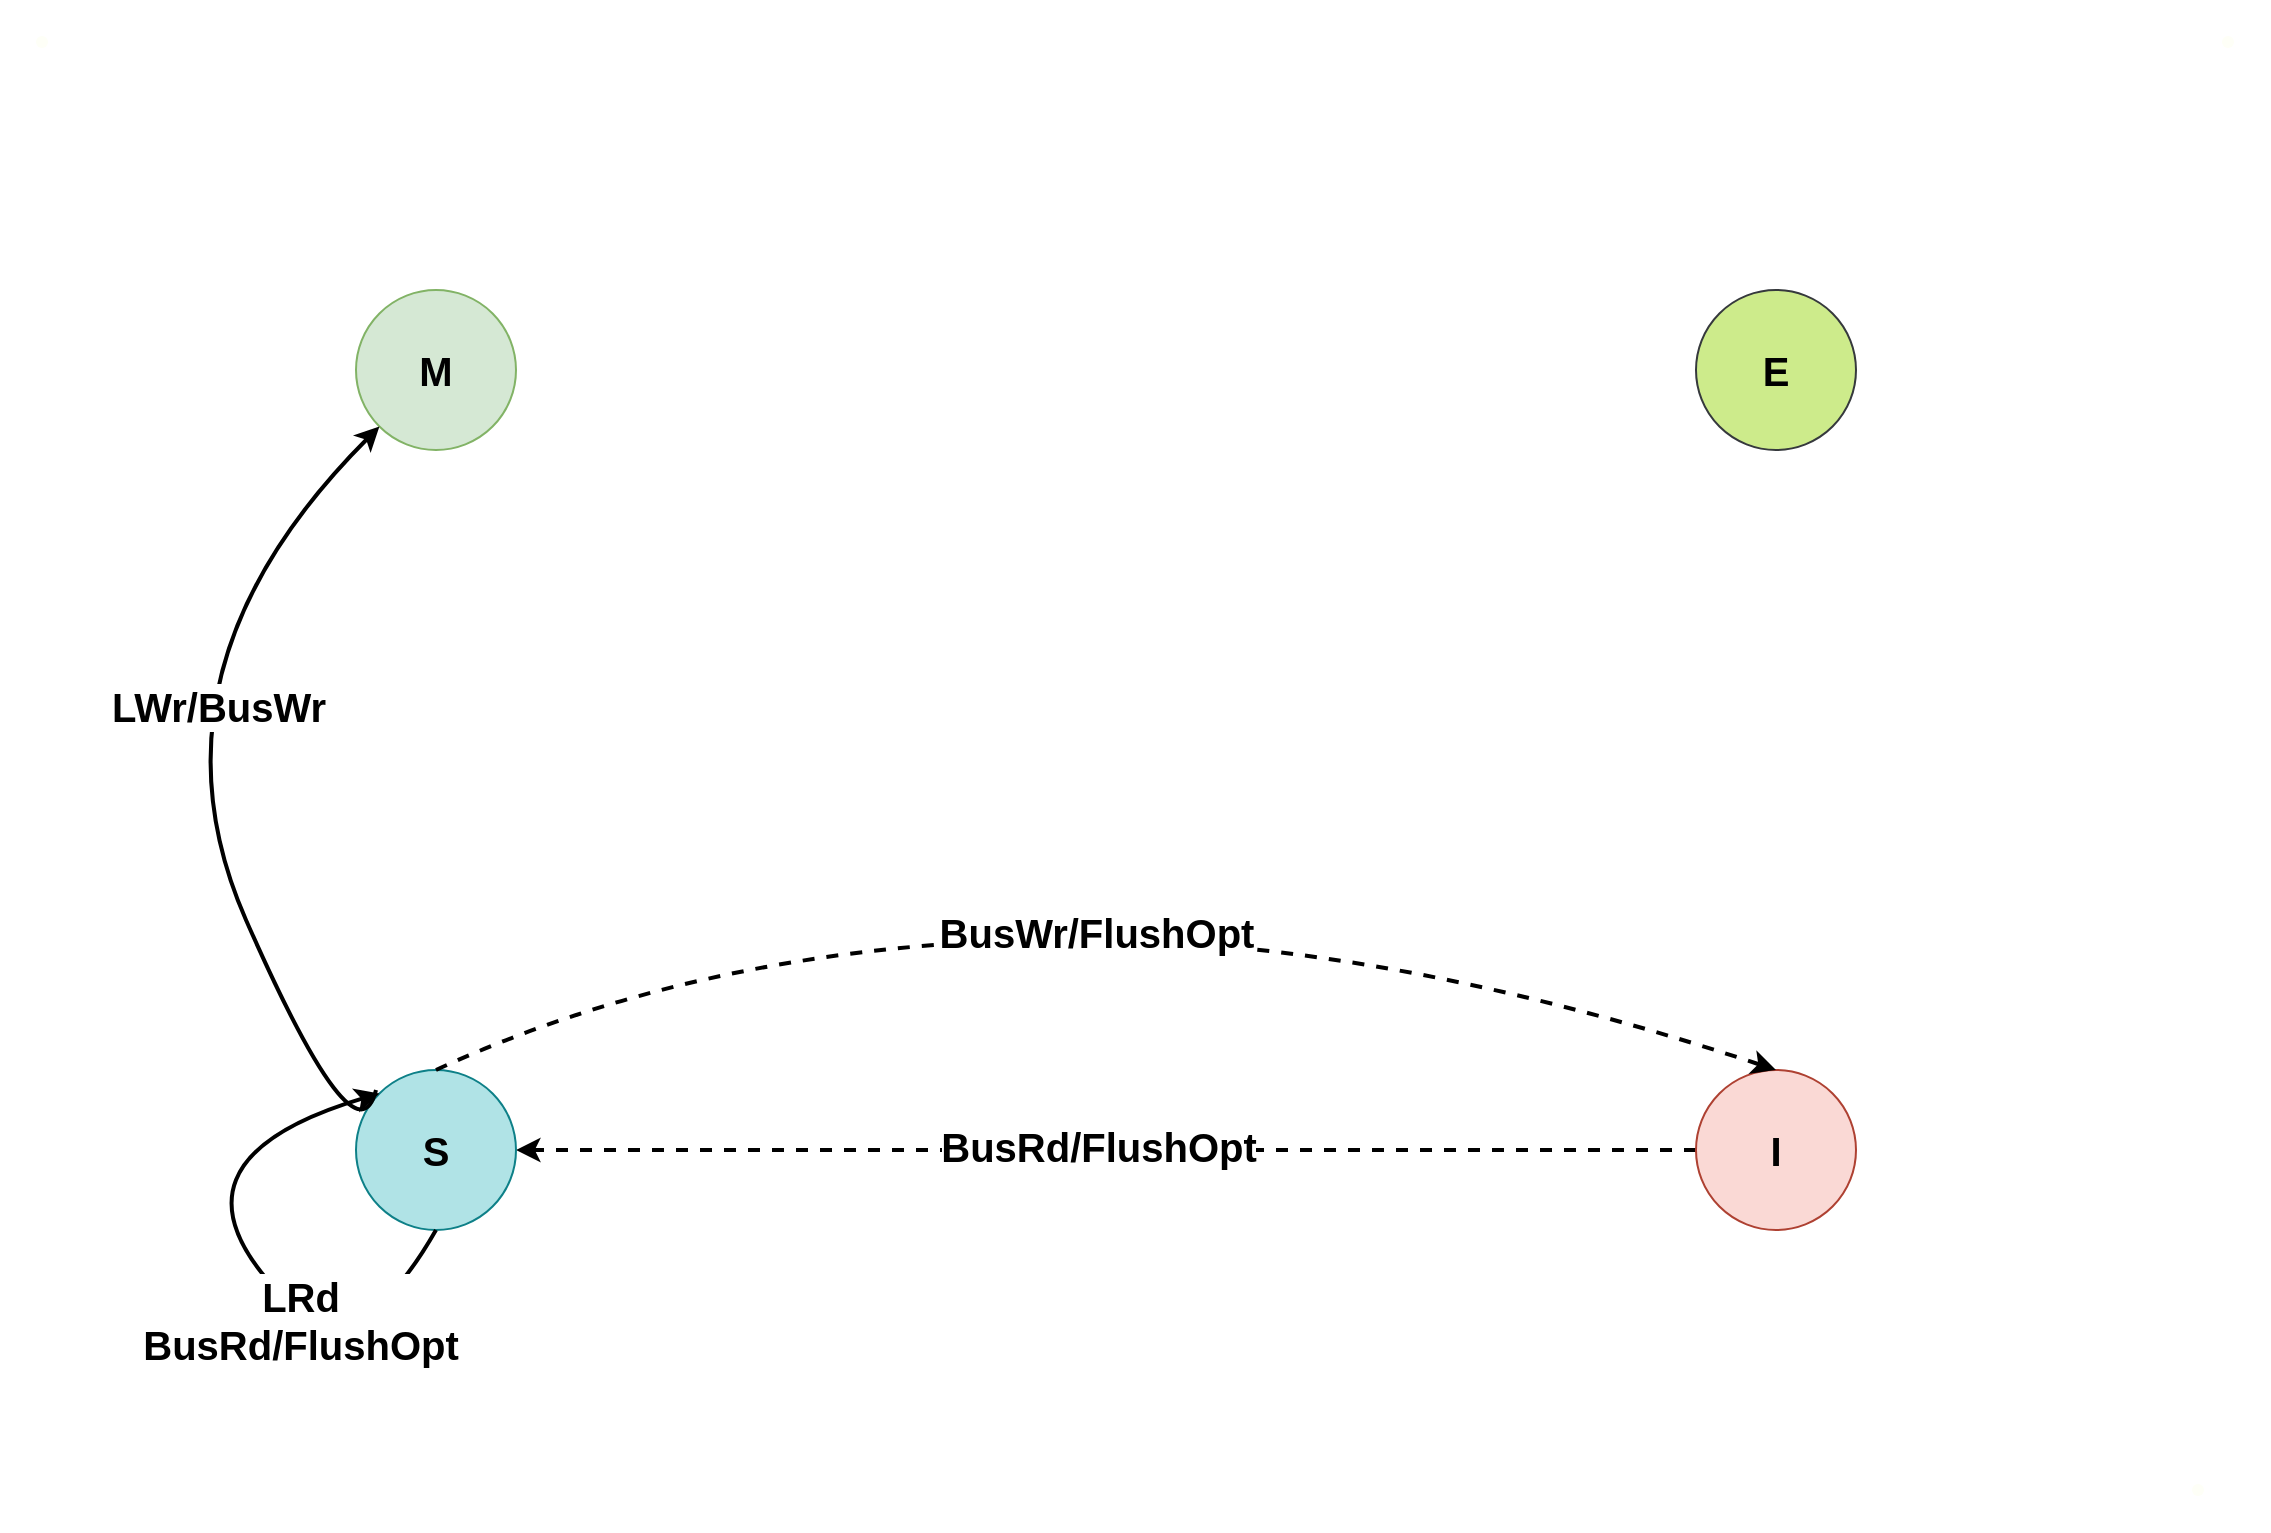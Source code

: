 <mxfile version="20.6.1" type="device"><diagram id="BphqTPmAAtKr0QT28gi8" name="第 1 页"><mxGraphModel dx="2306" dy="1040" grid="1" gridSize="10" guides="1" tooltips="1" connect="1" arrows="1" fold="1" page="1" pageScale="1" pageWidth="850" pageHeight="1100" math="0" shadow="0"><root><mxCell id="0"/><mxCell id="1" parent="0"/><mxCell id="9q_t5B8l6mQ28TZBqxQh-1" value="M" style="ellipse;whiteSpace=wrap;html=1;aspect=fixed;fontSize=20;fontStyle=1;fillColor=#d5e8d4;strokeColor=#82b366;" parent="1" vertex="1"><mxGeometry x="170" y="230" width="80" height="80" as="geometry"/></mxCell><mxCell id="9q_t5B8l6mQ28TZBqxQh-2" value="E" style="ellipse;whiteSpace=wrap;html=1;aspect=fixed;fontStyle=1;fontSize=20;fillColor=#cdeb8b;strokeColor=#36393d;" parent="1" vertex="1"><mxGeometry x="840" y="230" width="80" height="80" as="geometry"/></mxCell><mxCell id="9q_t5B8l6mQ28TZBqxQh-8" style="edgeStyle=orthogonalEdgeStyle;rounded=0;orthogonalLoop=1;jettySize=auto;html=1;dashed=1;strokeWidth=2;fontSize=20;exitX=0;exitY=0.5;exitDx=0;exitDy=0;entryX=1;entryY=0.5;entryDx=0;entryDy=0;" parent="1" source="9q_t5B8l6mQ28TZBqxQh-5" target="9q_t5B8l6mQ28TZBqxQh-4" edge="1"><mxGeometry relative="1" as="geometry"><mxPoint x="500" y="800" as="targetPoint"/></mxGeometry></mxCell><mxCell id="9q_t5B8l6mQ28TZBqxQh-29" value="BusRd/FlushOpt" style="edgeLabel;html=1;align=center;verticalAlign=middle;resizable=0;points=[];fontSize=20;fontStyle=1" parent="9q_t5B8l6mQ28TZBqxQh-8" vertex="1" connectable="0"><mxGeometry x="-0.407" y="4" relative="1" as="geometry"><mxPoint x="-124" y="-6" as="offset"/></mxGeometry></mxCell><mxCell id="9q_t5B8l6mQ28TZBqxQh-4" value="S" style="ellipse;whiteSpace=wrap;html=1;aspect=fixed;fontStyle=1;fontSize=20;fillColor=#b0e3e6;strokeColor=#0e8088;" parent="1" vertex="1"><mxGeometry x="170" y="620" width="80" height="80" as="geometry"/></mxCell><mxCell id="9q_t5B8l6mQ28TZBqxQh-5" value="I" style="ellipse;whiteSpace=wrap;html=1;aspect=fixed;fontStyle=1;fontSize=20;fillColor=#fad9d5;strokeColor=#ae4132;" parent="1" vertex="1"><mxGeometry x="840" y="620" width="80" height="80" as="geometry"/></mxCell><mxCell id="9q_t5B8l6mQ28TZBqxQh-19" value="" style="curved=1;endArrow=classic;html=1;rounded=0;strokeWidth=2;fontSize=20;exitX=0.5;exitY=1;exitDx=0;exitDy=0;entryX=0;entryY=0;entryDx=0;entryDy=0;" parent="1" source="9q_t5B8l6mQ28TZBqxQh-4" target="9q_t5B8l6mQ28TZBqxQh-4" edge="1"><mxGeometry width="50" height="50" relative="1" as="geometry"><mxPoint x="200" y="780" as="sourcePoint"/><mxPoint x="250" y="730" as="targetPoint"/><Array as="points"><mxPoint x="170" y="770"/><mxPoint x="100" y="700"/><mxPoint x="120" y="650"/></Array></mxGeometry></mxCell><mxCell id="9q_t5B8l6mQ28TZBqxQh-37" value="LRd&lt;br&gt;BusRd/FlushOpt" style="edgeLabel;html=1;align=center;verticalAlign=middle;resizable=0;points=[];fontSize=20;fontStyle=1" parent="9q_t5B8l6mQ28TZBqxQh-19" vertex="1" connectable="0"><mxGeometry x="-0.207" y="2" relative="1" as="geometry"><mxPoint as="offset"/></mxGeometry></mxCell><mxCell id="9q_t5B8l6mQ28TZBqxQh-20" value="" style="curved=1;endArrow=classic;html=1;rounded=0;strokeWidth=2;fontSize=20;entryX=0;entryY=1;entryDx=0;entryDy=0;" parent="1" target="9q_t5B8l6mQ28TZBqxQh-1" edge="1"><mxGeometry width="50" height="50" relative="1" as="geometry"><mxPoint x="180" y="630" as="sourcePoint"/><mxPoint x="130" y="420" as="targetPoint"/><Array as="points"><mxPoint x="170" y="670"/><mxPoint x="60" y="420"/></Array></mxGeometry></mxCell><mxCell id="9q_t5B8l6mQ28TZBqxQh-36" value="LWr/BusWr" style="edgeLabel;html=1;align=center;verticalAlign=middle;resizable=0;points=[];fontSize=20;fontStyle=1" parent="9q_t5B8l6mQ28TZBqxQh-20" vertex="1" connectable="0"><mxGeometry x="0.157" y="-30" relative="1" as="geometry"><mxPoint as="offset"/></mxGeometry></mxCell><mxCell id="9q_t5B8l6mQ28TZBqxQh-39" value="" style="shape=waypoint;sketch=0;fillStyle=solid;size=6;pointerEvents=1;points=[];fillColor=none;resizable=0;rotatable=0;perimeter=centerPerimeter;snapToPoint=1;fontSize=20;strokeColor=#FEFFF7;" parent="1" vertex="1"><mxGeometry x="-7" y="86" width="40" height="40" as="geometry"/></mxCell><mxCell id="9q_t5B8l6mQ28TZBqxQh-40" value="" style="shape=waypoint;sketch=0;fillStyle=solid;size=6;pointerEvents=1;points=[];fillColor=none;resizable=0;rotatable=0;perimeter=centerPerimeter;snapToPoint=1;fontSize=20;strokeColor=#FEFFF7;" parent="1" vertex="1"><mxGeometry x="1086" y="86" width="40" height="40" as="geometry"/></mxCell><mxCell id="9q_t5B8l6mQ28TZBqxQh-41" value="" style="shape=waypoint;sketch=0;fillStyle=solid;size=6;pointerEvents=1;points=[];fillColor=none;resizable=0;rotatable=0;perimeter=centerPerimeter;snapToPoint=1;fontSize=20;strokeColor=#FEFFF7;" parent="1" vertex="1"><mxGeometry x="1071" y="810" width="40" height="40" as="geometry"/></mxCell><mxCell id="QxUpI_64lrVClPhHwko3-1" value="" style="curved=1;endArrow=classic;html=1;rounded=0;strokeColor=#000000;strokeWidth=2;fontSize=20;fontColor=#000000;exitX=0.5;exitY=0;exitDx=0;exitDy=0;entryX=0.5;entryY=0;entryDx=0;entryDy=0;dashed=1;" edge="1" parent="1" source="9q_t5B8l6mQ28TZBqxQh-4" target="9q_t5B8l6mQ28TZBqxQh-5"><mxGeometry width="50" height="50" relative="1" as="geometry"><mxPoint x="350" y="540" as="sourcePoint"/><mxPoint x="400" y="490" as="targetPoint"/><Array as="points"><mxPoint x="340" y="560"/><mxPoint x="670" y="550"/></Array></mxGeometry></mxCell><mxCell id="QxUpI_64lrVClPhHwko3-2" value="BusWr/FlushOpt" style="edgeLabel;html=1;align=center;verticalAlign=middle;resizable=0;points=[];fontSize=20;fontColor=#000000;fontStyle=1" vertex="1" connectable="0" parent="QxUpI_64lrVClPhHwko3-1"><mxGeometry x="-0.011" y="3" relative="1" as="geometry"><mxPoint as="offset"/></mxGeometry></mxCell></root></mxGraphModel></diagram></mxfile>